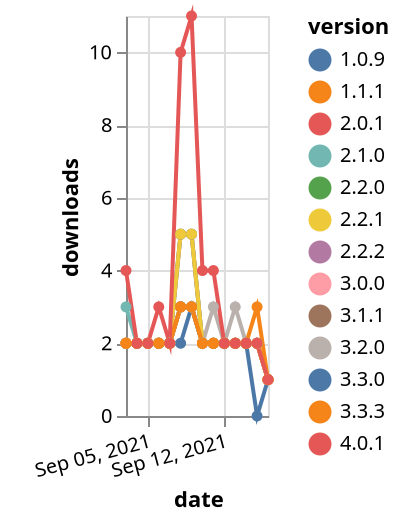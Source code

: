 {"$schema": "https://vega.github.io/schema/vega-lite/v5.json", "description": "A simple bar chart with embedded data.", "data": {"values": [{"date": "2021-09-03", "total": 2560, "delta": 2, "version": "1.0.9"}, {"date": "2021-09-04", "total": 2562, "delta": 2, "version": "1.0.9"}, {"date": "2021-09-05", "total": 2564, "delta": 2, "version": "1.0.9"}, {"date": "2021-09-06", "total": 2566, "delta": 2, "version": "1.0.9"}, {"date": "2021-09-07", "total": 2568, "delta": 2, "version": "1.0.9"}, {"date": "2021-09-08", "total": 2570, "delta": 2, "version": "1.0.9"}, {"date": "2021-09-09", "total": 2573, "delta": 3, "version": "1.0.9"}, {"date": "2021-09-10", "total": 2575, "delta": 2, "version": "1.0.9"}, {"date": "2021-09-11", "total": 2577, "delta": 2, "version": "1.0.9"}, {"date": "2021-09-12", "total": 2579, "delta": 2, "version": "1.0.9"}, {"date": "2021-09-13", "total": 2581, "delta": 2, "version": "1.0.9"}, {"date": "2021-09-14", "total": 2583, "delta": 2, "version": "1.0.9"}, {"date": "2021-09-15", "total": 2583, "delta": 0, "version": "1.0.9"}, {"date": "2021-09-16", "total": 2584, "delta": 1, "version": "1.0.9"}, {"date": "2021-09-03", "total": 2295, "delta": 2, "version": "3.3.0"}, {"date": "2021-09-04", "total": 2297, "delta": 2, "version": "3.3.0"}, {"date": "2021-09-05", "total": 2299, "delta": 2, "version": "3.3.0"}, {"date": "2021-09-06", "total": 2301, "delta": 2, "version": "3.3.0"}, {"date": "2021-09-07", "total": 2303, "delta": 2, "version": "3.3.0"}, {"date": "2021-09-08", "total": 2306, "delta": 3, "version": "3.3.0"}, {"date": "2021-09-09", "total": 2309, "delta": 3, "version": "3.3.0"}, {"date": "2021-09-10", "total": 2311, "delta": 2, "version": "3.3.0"}, {"date": "2021-09-11", "total": 2313, "delta": 2, "version": "3.3.0"}, {"date": "2021-09-12", "total": 2315, "delta": 2, "version": "3.3.0"}, {"date": "2021-09-13", "total": 2317, "delta": 2, "version": "3.3.0"}, {"date": "2021-09-14", "total": 2319, "delta": 2, "version": "3.3.0"}, {"date": "2021-09-15", "total": 2321, "delta": 2, "version": "3.3.0"}, {"date": "2021-09-16", "total": 2322, "delta": 1, "version": "3.3.0"}, {"date": "2021-09-03", "total": 2377, "delta": 2, "version": "3.1.1"}, {"date": "2021-09-04", "total": 2379, "delta": 2, "version": "3.1.1"}, {"date": "2021-09-05", "total": 2381, "delta": 2, "version": "3.1.1"}, {"date": "2021-09-06", "total": 2383, "delta": 2, "version": "3.1.1"}, {"date": "2021-09-07", "total": 2385, "delta": 2, "version": "3.1.1"}, {"date": "2021-09-08", "total": 2388, "delta": 3, "version": "3.1.1"}, {"date": "2021-09-09", "total": 2391, "delta": 3, "version": "3.1.1"}, {"date": "2021-09-10", "total": 2393, "delta": 2, "version": "3.1.1"}, {"date": "2021-09-11", "total": 2395, "delta": 2, "version": "3.1.1"}, {"date": "2021-09-12", "total": 2397, "delta": 2, "version": "3.1.1"}, {"date": "2021-09-13", "total": 2399, "delta": 2, "version": "3.1.1"}, {"date": "2021-09-14", "total": 2401, "delta": 2, "version": "3.1.1"}, {"date": "2021-09-15", "total": 2403, "delta": 2, "version": "3.1.1"}, {"date": "2021-09-16", "total": 2404, "delta": 1, "version": "3.1.1"}, {"date": "2021-09-03", "total": 2635, "delta": 2, "version": "2.0.1"}, {"date": "2021-09-04", "total": 2637, "delta": 2, "version": "2.0.1"}, {"date": "2021-09-05", "total": 2639, "delta": 2, "version": "2.0.1"}, {"date": "2021-09-06", "total": 2641, "delta": 2, "version": "2.0.1"}, {"date": "2021-09-07", "total": 2643, "delta": 2, "version": "2.0.1"}, {"date": "2021-09-08", "total": 2646, "delta": 3, "version": "2.0.1"}, {"date": "2021-09-09", "total": 2649, "delta": 3, "version": "2.0.1"}, {"date": "2021-09-10", "total": 2651, "delta": 2, "version": "2.0.1"}, {"date": "2021-09-11", "total": 2653, "delta": 2, "version": "2.0.1"}, {"date": "2021-09-12", "total": 2655, "delta": 2, "version": "2.0.1"}, {"date": "2021-09-13", "total": 2657, "delta": 2, "version": "2.0.1"}, {"date": "2021-09-14", "total": 2659, "delta": 2, "version": "2.0.1"}, {"date": "2021-09-15", "total": 2661, "delta": 2, "version": "2.0.1"}, {"date": "2021-09-16", "total": 2662, "delta": 1, "version": "2.0.1"}, {"date": "2021-09-03", "total": 3531, "delta": 2, "version": "2.2.0"}, {"date": "2021-09-04", "total": 3533, "delta": 2, "version": "2.2.0"}, {"date": "2021-09-05", "total": 3535, "delta": 2, "version": "2.2.0"}, {"date": "2021-09-06", "total": 3537, "delta": 2, "version": "2.2.0"}, {"date": "2021-09-07", "total": 3539, "delta": 2, "version": "2.2.0"}, {"date": "2021-09-08", "total": 3544, "delta": 5, "version": "2.2.0"}, {"date": "2021-09-09", "total": 3549, "delta": 5, "version": "2.2.0"}, {"date": "2021-09-10", "total": 3551, "delta": 2, "version": "2.2.0"}, {"date": "2021-09-11", "total": 3553, "delta": 2, "version": "2.2.0"}, {"date": "2021-09-12", "total": 3555, "delta": 2, "version": "2.2.0"}, {"date": "2021-09-13", "total": 3557, "delta": 2, "version": "2.2.0"}, {"date": "2021-09-14", "total": 3559, "delta": 2, "version": "2.2.0"}, {"date": "2021-09-15", "total": 3561, "delta": 2, "version": "2.2.0"}, {"date": "2021-09-16", "total": 3562, "delta": 1, "version": "2.2.0"}, {"date": "2021-09-03", "total": 3523, "delta": 2, "version": "2.2.2"}, {"date": "2021-09-04", "total": 3525, "delta": 2, "version": "2.2.2"}, {"date": "2021-09-05", "total": 3527, "delta": 2, "version": "2.2.2"}, {"date": "2021-09-06", "total": 3529, "delta": 2, "version": "2.2.2"}, {"date": "2021-09-07", "total": 3531, "delta": 2, "version": "2.2.2"}, {"date": "2021-09-08", "total": 3536, "delta": 5, "version": "2.2.2"}, {"date": "2021-09-09", "total": 3541, "delta": 5, "version": "2.2.2"}, {"date": "2021-09-10", "total": 3543, "delta": 2, "version": "2.2.2"}, {"date": "2021-09-11", "total": 3545, "delta": 2, "version": "2.2.2"}, {"date": "2021-09-12", "total": 3547, "delta": 2, "version": "2.2.2"}, {"date": "2021-09-13", "total": 3549, "delta": 2, "version": "2.2.2"}, {"date": "2021-09-14", "total": 3551, "delta": 2, "version": "2.2.2"}, {"date": "2021-09-15", "total": 3553, "delta": 2, "version": "2.2.2"}, {"date": "2021-09-16", "total": 3554, "delta": 1, "version": "2.2.2"}, {"date": "2021-09-03", "total": 2350, "delta": 2, "version": "3.0.0"}, {"date": "2021-09-04", "total": 2352, "delta": 2, "version": "3.0.0"}, {"date": "2021-09-05", "total": 2354, "delta": 2, "version": "3.0.0"}, {"date": "2021-09-06", "total": 2356, "delta": 2, "version": "3.0.0"}, {"date": "2021-09-07", "total": 2358, "delta": 2, "version": "3.0.0"}, {"date": "2021-09-08", "total": 2361, "delta": 3, "version": "3.0.0"}, {"date": "2021-09-09", "total": 2364, "delta": 3, "version": "3.0.0"}, {"date": "2021-09-10", "total": 2366, "delta": 2, "version": "3.0.0"}, {"date": "2021-09-11", "total": 2368, "delta": 2, "version": "3.0.0"}, {"date": "2021-09-12", "total": 2370, "delta": 2, "version": "3.0.0"}, {"date": "2021-09-13", "total": 2372, "delta": 2, "version": "3.0.0"}, {"date": "2021-09-14", "total": 2374, "delta": 2, "version": "3.0.0"}, {"date": "2021-09-15", "total": 2376, "delta": 2, "version": "3.0.0"}, {"date": "2021-09-16", "total": 2377, "delta": 1, "version": "3.0.0"}, {"date": "2021-09-03", "total": 2849, "delta": 2, "version": "3.2.0"}, {"date": "2021-09-04", "total": 2851, "delta": 2, "version": "3.2.0"}, {"date": "2021-09-05", "total": 2853, "delta": 2, "version": "3.2.0"}, {"date": "2021-09-06", "total": 2855, "delta": 2, "version": "3.2.0"}, {"date": "2021-09-07", "total": 2857, "delta": 2, "version": "3.2.0"}, {"date": "2021-09-08", "total": 2860, "delta": 3, "version": "3.2.0"}, {"date": "2021-09-09", "total": 2863, "delta": 3, "version": "3.2.0"}, {"date": "2021-09-10", "total": 2865, "delta": 2, "version": "3.2.0"}, {"date": "2021-09-11", "total": 2868, "delta": 3, "version": "3.2.0"}, {"date": "2021-09-12", "total": 2870, "delta": 2, "version": "3.2.0"}, {"date": "2021-09-13", "total": 2873, "delta": 3, "version": "3.2.0"}, {"date": "2021-09-14", "total": 2875, "delta": 2, "version": "3.2.0"}, {"date": "2021-09-15", "total": 2877, "delta": 2, "version": "3.2.0"}, {"date": "2021-09-16", "total": 2878, "delta": 1, "version": "3.2.0"}, {"date": "2021-09-03", "total": 2565, "delta": 3, "version": "2.1.0"}, {"date": "2021-09-04", "total": 2567, "delta": 2, "version": "2.1.0"}, {"date": "2021-09-05", "total": 2569, "delta": 2, "version": "2.1.0"}, {"date": "2021-09-06", "total": 2571, "delta": 2, "version": "2.1.0"}, {"date": "2021-09-07", "total": 2573, "delta": 2, "version": "2.1.0"}, {"date": "2021-09-08", "total": 2576, "delta": 3, "version": "2.1.0"}, {"date": "2021-09-09", "total": 2579, "delta": 3, "version": "2.1.0"}, {"date": "2021-09-10", "total": 2581, "delta": 2, "version": "2.1.0"}, {"date": "2021-09-11", "total": 2583, "delta": 2, "version": "2.1.0"}, {"date": "2021-09-12", "total": 2585, "delta": 2, "version": "2.1.0"}, {"date": "2021-09-13", "total": 2587, "delta": 2, "version": "2.1.0"}, {"date": "2021-09-14", "total": 2589, "delta": 2, "version": "2.1.0"}, {"date": "2021-09-15", "total": 2591, "delta": 2, "version": "2.1.0"}, {"date": "2021-09-16", "total": 2592, "delta": 1, "version": "2.1.0"}, {"date": "2021-09-03", "total": 3494, "delta": 2, "version": "2.2.1"}, {"date": "2021-09-04", "total": 3496, "delta": 2, "version": "2.2.1"}, {"date": "2021-09-05", "total": 3498, "delta": 2, "version": "2.2.1"}, {"date": "2021-09-06", "total": 3500, "delta": 2, "version": "2.2.1"}, {"date": "2021-09-07", "total": 3502, "delta": 2, "version": "2.2.1"}, {"date": "2021-09-08", "total": 3507, "delta": 5, "version": "2.2.1"}, {"date": "2021-09-09", "total": 3512, "delta": 5, "version": "2.2.1"}, {"date": "2021-09-10", "total": 3514, "delta": 2, "version": "2.2.1"}, {"date": "2021-09-11", "total": 3516, "delta": 2, "version": "2.2.1"}, {"date": "2021-09-12", "total": 3518, "delta": 2, "version": "2.2.1"}, {"date": "2021-09-13", "total": 3520, "delta": 2, "version": "2.2.1"}, {"date": "2021-09-14", "total": 3522, "delta": 2, "version": "2.2.1"}, {"date": "2021-09-15", "total": 3524, "delta": 2, "version": "2.2.1"}, {"date": "2021-09-16", "total": 3525, "delta": 1, "version": "2.2.1"}, {"date": "2021-09-03", "total": 2491, "delta": 2, "version": "3.3.3"}, {"date": "2021-09-04", "total": 2493, "delta": 2, "version": "3.3.3"}, {"date": "2021-09-05", "total": 2495, "delta": 2, "version": "3.3.3"}, {"date": "2021-09-06", "total": 2497, "delta": 2, "version": "3.3.3"}, {"date": "2021-09-07", "total": 2499, "delta": 2, "version": "3.3.3"}, {"date": "2021-09-08", "total": 2502, "delta": 3, "version": "3.3.3"}, {"date": "2021-09-09", "total": 2505, "delta": 3, "version": "3.3.3"}, {"date": "2021-09-10", "total": 2507, "delta": 2, "version": "3.3.3"}, {"date": "2021-09-11", "total": 2509, "delta": 2, "version": "3.3.3"}, {"date": "2021-09-12", "total": 2511, "delta": 2, "version": "3.3.3"}, {"date": "2021-09-13", "total": 2513, "delta": 2, "version": "3.3.3"}, {"date": "2021-09-14", "total": 2515, "delta": 2, "version": "3.3.3"}, {"date": "2021-09-15", "total": 2518, "delta": 3, "version": "3.3.3"}, {"date": "2021-09-16", "total": 2519, "delta": 1, "version": "3.3.3"}, {"date": "2021-09-03", "total": 2641, "delta": 2, "version": "1.1.1"}, {"date": "2021-09-04", "total": 2643, "delta": 2, "version": "1.1.1"}, {"date": "2021-09-05", "total": 2645, "delta": 2, "version": "1.1.1"}, {"date": "2021-09-06", "total": 2647, "delta": 2, "version": "1.1.1"}, {"date": "2021-09-07", "total": 2649, "delta": 2, "version": "1.1.1"}, {"date": "2021-09-08", "total": 2652, "delta": 3, "version": "1.1.1"}, {"date": "2021-09-09", "total": 2655, "delta": 3, "version": "1.1.1"}, {"date": "2021-09-10", "total": 2657, "delta": 2, "version": "1.1.1"}, {"date": "2021-09-11", "total": 2659, "delta": 2, "version": "1.1.1"}, {"date": "2021-09-12", "total": 2661, "delta": 2, "version": "1.1.1"}, {"date": "2021-09-13", "total": 2663, "delta": 2, "version": "1.1.1"}, {"date": "2021-09-14", "total": 2665, "delta": 2, "version": "1.1.1"}, {"date": "2021-09-15", "total": 2667, "delta": 2, "version": "1.1.1"}, {"date": "2021-09-16", "total": 2668, "delta": 1, "version": "1.1.1"}, {"date": "2021-09-03", "total": 2221, "delta": 4, "version": "4.0.1"}, {"date": "2021-09-04", "total": 2223, "delta": 2, "version": "4.0.1"}, {"date": "2021-09-05", "total": 2225, "delta": 2, "version": "4.0.1"}, {"date": "2021-09-06", "total": 2228, "delta": 3, "version": "4.0.1"}, {"date": "2021-09-07", "total": 2230, "delta": 2, "version": "4.0.1"}, {"date": "2021-09-08", "total": 2240, "delta": 10, "version": "4.0.1"}, {"date": "2021-09-09", "total": 2251, "delta": 11, "version": "4.0.1"}, {"date": "2021-09-10", "total": 2255, "delta": 4, "version": "4.0.1"}, {"date": "2021-09-11", "total": 2259, "delta": 4, "version": "4.0.1"}, {"date": "2021-09-12", "total": 2261, "delta": 2, "version": "4.0.1"}, {"date": "2021-09-13", "total": 2263, "delta": 2, "version": "4.0.1"}, {"date": "2021-09-14", "total": 2265, "delta": 2, "version": "4.0.1"}, {"date": "2021-09-15", "total": 2267, "delta": 2, "version": "4.0.1"}, {"date": "2021-09-16", "total": 2268, "delta": 1, "version": "4.0.1"}]}, "width": "container", "mark": {"type": "line", "point": {"filled": true}}, "encoding": {"x": {"field": "date", "type": "temporal", "timeUnit": "yearmonthdate", "title": "date", "axis": {"labelAngle": -15}}, "y": {"field": "delta", "type": "quantitative", "title": "downloads"}, "color": {"field": "version", "type": "nominal"}, "tooltip": {"field": "delta"}}}